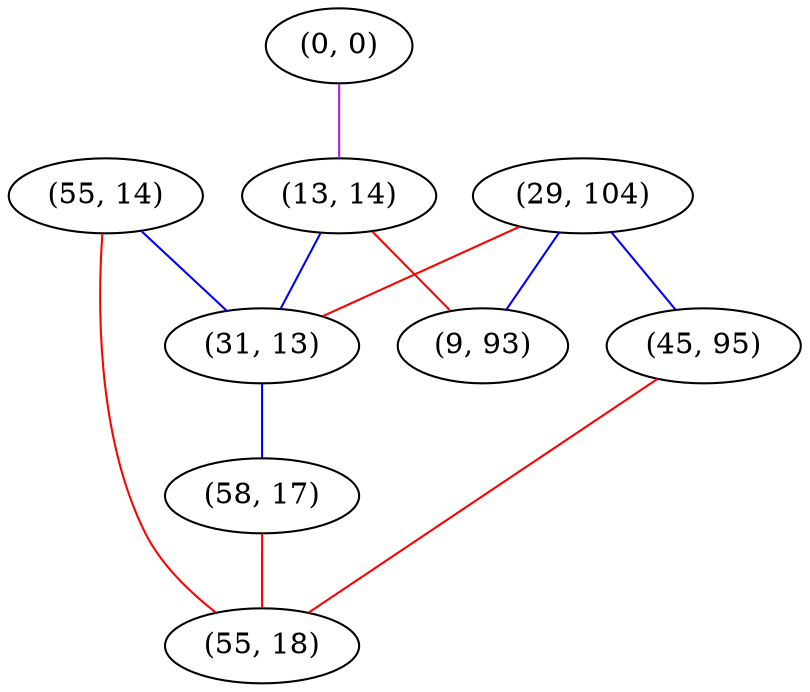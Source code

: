 graph "" {
"(0, 0)";
"(29, 104)";
"(13, 14)";
"(9, 93)";
"(55, 14)";
"(31, 13)";
"(58, 17)";
"(45, 95)";
"(55, 18)";
"(0, 0)" -- "(13, 14)"  [color=purple, key=0, weight=4];
"(29, 104)" -- "(9, 93)"  [color=blue, key=0, weight=3];
"(29, 104)" -- "(31, 13)"  [color=red, key=0, weight=1];
"(29, 104)" -- "(45, 95)"  [color=blue, key=0, weight=3];
"(13, 14)" -- "(31, 13)"  [color=blue, key=0, weight=3];
"(13, 14)" -- "(9, 93)"  [color=red, key=0, weight=1];
"(55, 14)" -- "(31, 13)"  [color=blue, key=0, weight=3];
"(55, 14)" -- "(55, 18)"  [color=red, key=0, weight=1];
"(31, 13)" -- "(58, 17)"  [color=blue, key=0, weight=3];
"(58, 17)" -- "(55, 18)"  [color=red, key=0, weight=1];
"(45, 95)" -- "(55, 18)"  [color=red, key=0, weight=1];
}
